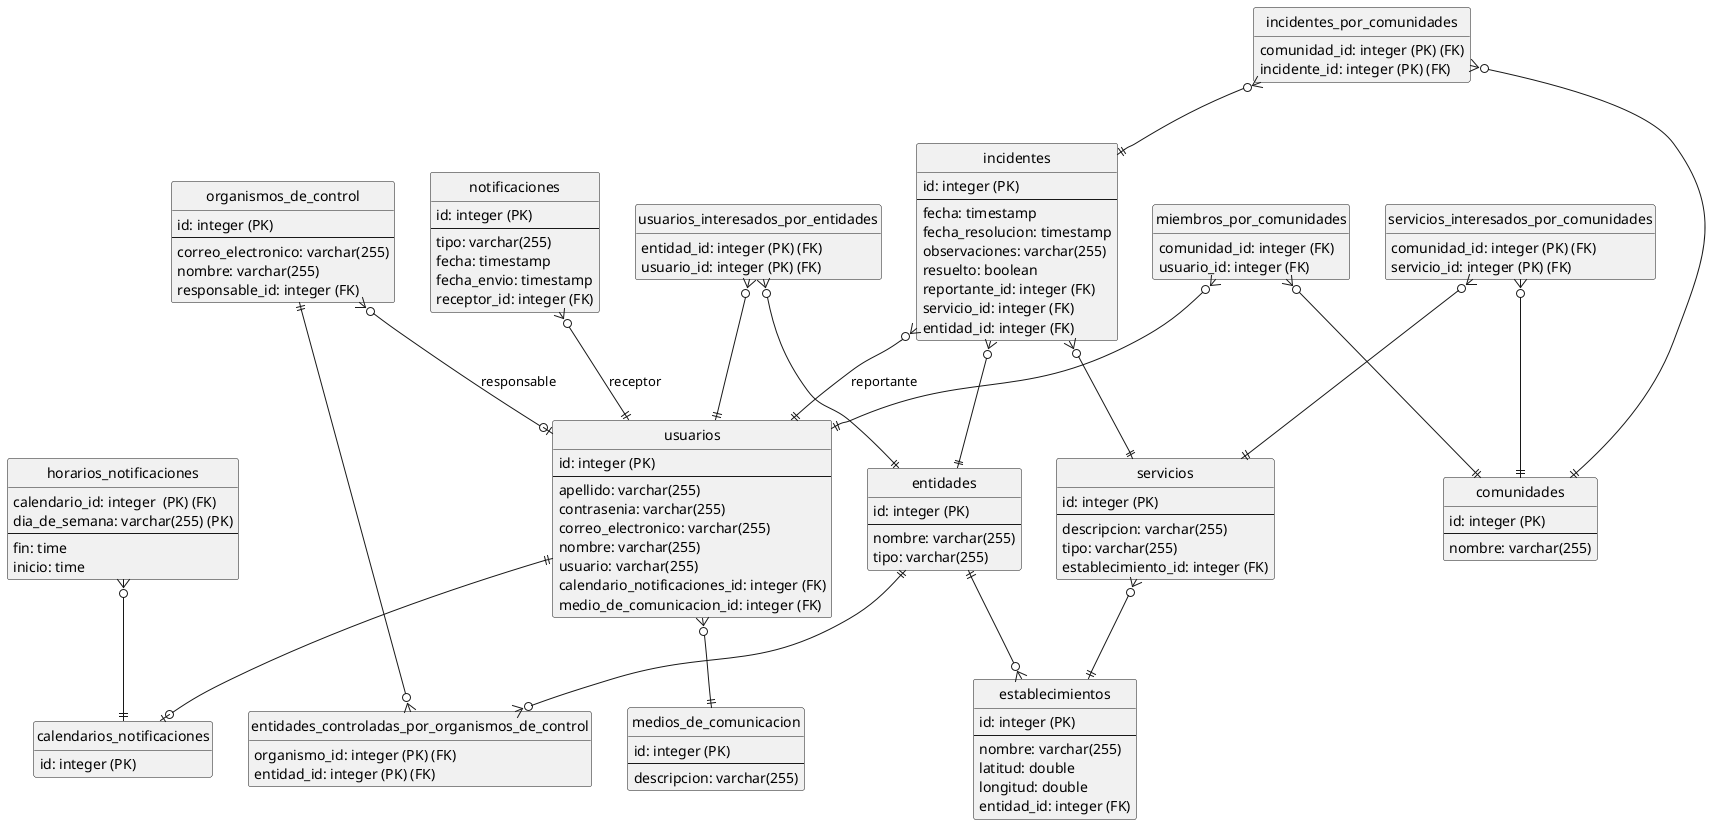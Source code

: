 @startuml

hide circle
hide empty members

ENTITY calendarios_notificaciones {
  id: integer (PK)
}

ENTITY comunidades {
  id: integer (PK)
  --
  nombre: varchar(255)
}

ENTITY entidades {
  id: integer (PK)
  --
  nombre: varchar(255)
  tipo: varchar(255)
}

ENTITY entidades_controladas_por_organismos_de_control {
  organismo_id: integer (PK) (FK)
  entidad_id: integer (PK) (FK)
}

ENTITY establecimientos {
  id: integer (PK)
  --
  nombre: varchar(255)
  latitud: double
  longitud: double
  entidad_id: integer (FK)
}

ENTITY horarios_notificaciones {
  calendario_id: integer  (PK) (FK)
  dia_de_semana: varchar(255) (PK)
  --
  fin: time
  inicio: time
}

ENTITY incidentes {
  id: integer (PK)
  --
  fecha: timestamp
  fecha_resolucion: timestamp
  observaciones: varchar(255)
  resuelto: boolean
  reportante_id: integer (FK)
  servicio_id: integer (FK)
  entidad_id: integer (FK)
}

ENTITY incidentes_por_comunidades {
  comunidad_id: integer (PK) (FK)
  incidente_id: integer (PK) (FK)
}

ENTITY medios_de_comunicacion {
  id: integer (PK)
  --
  descripcion: varchar(255)
}

ENTITY miembros_por_comunidades {
  comunidad_id: integer (FK)
  usuario_id: integer (FK)
}

ENTITY notificaciones {
  id: integer (PK)
  --
  tipo: varchar(255)
  fecha: timestamp
  fecha_envio: timestamp
  receptor_id: integer (FK)
}

ENTITY organismos_de_control {
  id: integer (PK)
  --
  correo_electronico: varchar(255)
  nombre: varchar(255)
  responsable_id: integer (FK)
}

ENTITY servicios {
  id: integer (PK)
  --
  descripcion: varchar(255)
  tipo: varchar(255)
  establecimiento_id: integer (FK)
}

ENTITY servicios_interesados_por_comunidades {
  comunidad_id: integer (PK) (FK)
  servicio_id: integer (PK) (FK)
}

ENTITY usuarios {
  id: integer (PK)
  --
  apellido: varchar(255)
  contrasenia: varchar(255)
  correo_electronico: varchar(255)
  nombre: varchar(255)
  usuario: varchar(255)
  calendario_notificaciones_id: integer (FK)
  medio_de_comunicacion_id: integer (FK)
}

ENTITY usuarios_interesados_por_entidades {
  entidad_id: integer (PK) (FK)
  usuario_id: integer (PK) (FK)
}

organismos_de_control ||--o{ entidades_controladas_por_organismos_de_control
entidades ||--o{ entidades_controladas_por_organismos_de_control
entidades ||--o{ establecimientos
horarios_notificaciones }o--|| calendarios_notificaciones
incidentes }o--|| usuarios : reportante
incidentes }o--|| servicios
incidentes }o--|| entidades
incidentes_por_comunidades }o--|| comunidades
incidentes_por_comunidades }o--|| incidentes
miembros_por_comunidades }o--|| usuarios 
miembros_por_comunidades }o--|| comunidades
notificaciones }o--|| usuarios : receptor
organismos_de_control }o--o| usuarios : responsable
servicios }o--|| establecimientos
servicios_interesados_por_comunidades }o--|| comunidades
servicios_interesados_por_comunidades }o--|| servicios
usuarios ||--o| calendarios_notificaciones
usuarios }o--|| medios_de_comunicacion
usuarios_interesados_por_entidades }o--|| entidades
usuarios_interesados_por_entidades }o--|| usuarios 

@enduml
